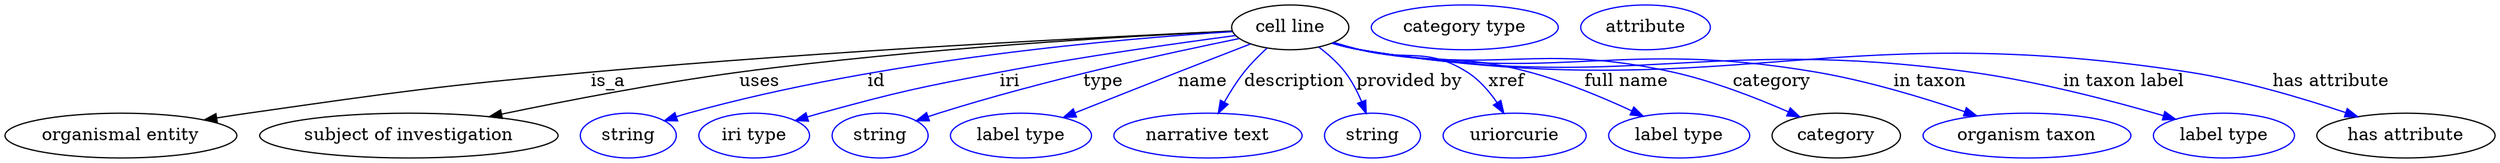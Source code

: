 digraph {
	graph [bb="0,0,1997.4,123"];
	node [label="\N"];
	"cell line"	[height=0.5,
		label="cell line",
		pos="1030.9,105",
		width=1.2999];
	"organismal entity"	[height=0.5,
		pos="92.942,18",
		width=2.5817];
	"cell line" -> "organismal entity"	[label=is_a,
		lp="483.94,61.5",
		pos="e,159.81,30.594 984.69,102.01 888.66,97.681 660.66,86.378 469.94,69 347.35,57.83 316.8,53.457 194.94,36 186.77,34.829 178.24,33.53 \
169.74,32.186"];
	"subject of investigation"	[height=0.5,
		pos="323.94,18",
		width=3.3219];
	"cell line" -> "subject of investigation"	[label=uses,
		lp="605.44,61.5",
		pos="e,388.43,33.177 984.64,101.97 903.97,98.078 732.57,88.181 588.94,69 524.2,60.354 451.32,46.283 398.4,35.267"];
	id	[color=blue,
		height=0.5,
		label=string,
		pos="499.94,18",
		width=1.0652];
	"cell line" -> id	[color=blue,
		label=id,
		lp="698.94,61.5",
		pos="e,528.93,29.99 984.84,101.54 897.95,96.034 704.58,79.567 547.94,36 544.83,35.135 541.63,34.172 538.44,33.155",
		style=solid];
	iri	[color=blue,
		height=0.5,
		label="iri type",
		pos="600.94,18",
		width=1.2277];
	"cell line" -> iri	[color=blue,
		label=iri,
		lp="805.94,61.5",
		pos="e,634.24,29.93 986.97,98.431 939.99,92.241 863.44,81.458 797.94,69 733.86,56.813 717.88,53.14 654.94,36 651.36,35.026 647.67,33.97 \
643.97,32.877",
		style=solid];
	type	[color=blue,
		height=0.5,
		label=string,
		pos="701.94,18",
		width=1.0652];
	"cell line" -> type	[color=blue,
		label=type,
		lp="880.94,61.5",
		pos="e,730.9,29.898 990.3,96.042 935.06,84.809 833.47,62.669 748.94,36 746.19,35.131 743.36,34.201 740.51,33.24",
		style=solid];
	name	[color=blue,
		height=0.5,
		label="label type",
		pos="814.94,18",
		width=1.5707];
	"cell line" -> name	[color=blue,
		label=name,
		lp="960.94,61.5",
		pos="e,848.88,32.539 999.27,91.743 982.01,85.05 960.29,76.601 940.94,69 913.39,58.174 882.49,45.914 858.18,36.244",
		style=solid];
	description	[color=blue,
		height=0.5,
		label="narrative text",
		pos="964.94,18",
		width=2.0943];
	"cell line" -> description	[color=blue,
		label=description,
		lp="1034.4,61.5",
		pos="e,973.22,35.979 1012.2,88.226 1006,82.517 999.32,75.795 993.94,69 988.12,61.647 982.69,53.001 978.13,44.985",
		style=solid];
	"provided by"	[color=blue,
		height=0.5,
		label=string,
		pos="1096.9,18",
		width=1.0652];
	"cell line" -> "provided by"	[color=blue,
		label="provided by",
		lp="1126.4,61.5",
		pos="e,1091.8,35.85 1053.9,89.118 1061.3,83.481 1069.1,76.576 1074.9,69 1080.4,61.951 1084.8,53.351 1088.2,45.285",
		style=solid];
	xref	[color=blue,
		height=0.5,
		label=uriorcurie,
		pos="1210.9,18",
		width=1.5887];
	"cell line" -> xref	[color=blue,
		label=xref,
		lp="1204.4,61.5",
		pos="e,1202.3,35.953 1065.8,92.91 1072.7,90.833 1080.1,88.763 1086.9,87 1124.8,77.319 1139.9,89.863 1172.9,69 1182.6,62.908 1190.7,53.45 \
1196.9,44.392",
		style=solid];
	"full name"	[color=blue,
		height=0.5,
		label="label type",
		pos="1342.9,18",
		width=1.5707];
	"cell line" -> "full name"	[color=blue,
		label="full name",
		lp="1300.4,61.5",
		pos="e,1314.1,33.548 1065.1,92.676 1072.2,90.569 1079.8,88.548 1086.9,87 1146.5,74.102 1164.1,84.862 1222.9,69 1251.3,61.362 1281.8,48.577 \
1305,37.847",
		style=solid];
	category	[height=0.5,
		pos="1468.9,18",
		width=1.4263];
	"cell line" -> category	[color=blue,
		label=category,
		lp="1417.4,61.5",
		pos="e,1439.8,32.971 1064.7,92.43 1072,90.314 1079.6,88.351 1086.9,87 1196.9,66.629 1228.7,93.2 1337.9,69 1370.1,61.877 1404.8,48.328 \
1430.4,37.13",
		style=solid];
	"in taxon"	[color=blue,
		height=0.5,
		label="organism taxon",
		pos="1621.9,18",
		width=2.3109];
	"cell line" -> "in taxon"	[color=blue,
		label="in taxon",
		lp="1543.9,61.5",
		pos="e,1581.6,33.898 1064.4,92.391 1071.7,90.25 1079.5,88.286 1086.9,87 1247.4,59.136 1292.4,96.296 1452.9,69 1493.8,62.045 1538.8,48.428 \
1572.1,37.158",
		style=solid];
	"in taxon label"	[color=blue,
		height=0.5,
		label="label type",
		pos="1779.9,18",
		width=1.5707];
	"cell line" -> "in taxon label"	[color=blue,
		label="in taxon label",
		lp="1699.4,61.5",
		pos="e,1741.1,31.148 1064.4,92.321 1071.7,90.184 1079.5,88.24 1086.9,87 1301.9,51.05 1361,98.664 1576.9,69 1630.6,61.629 1690.7,45.866 \
1731.4,33.997",
		style=solid];
	"has attribute"	[height=0.5,
		pos="1925.9,18",
		width=1.9859];
	"cell line" -> "has attribute"	[color=blue,
		label="has attribute",
		lp="1865.9,61.5",
		pos="e,1887.2,33.2 1064.4,92.267 1071.7,90.133 1079.5,88.205 1086.9,87 1378.8,39.634 1459.8,114.19 1751.9,69 1795.2,62.311 1842.9,48.104 \
1877.4,36.538",
		style=solid];
	"named thing_category"	[color=blue,
		height=0.5,
		label="category type",
		pos="1170.9,105",
		width=2.0762];
	"organismal entity_has attribute"	[color=blue,
		height=0.5,
		label=attribute,
		pos="1315.9,105",
		width=1.4443];
}
